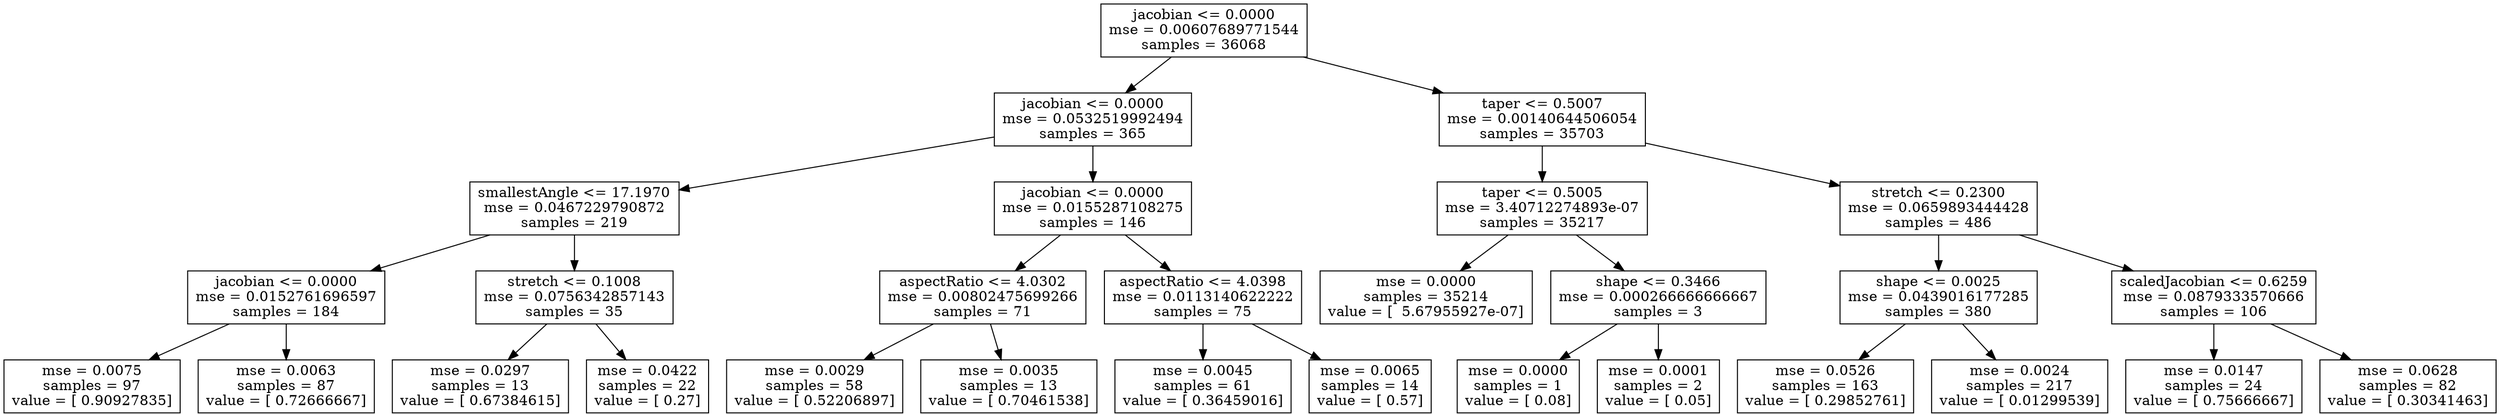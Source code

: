 digraph Tree {
0 [label="jacobian <= 0.0000\nmse = 0.00607689771544\nsamples = 36068", shape="box"] ;
1 [label="jacobian <= 0.0000\nmse = 0.0532519992494\nsamples = 365", shape="box"] ;
0 -> 1 ;
2 [label="smallestAngle <= 17.1970\nmse = 0.0467229790872\nsamples = 219", shape="box"] ;
1 -> 2 ;
3 [label="jacobian <= 0.0000\nmse = 0.0152761696597\nsamples = 184", shape="box"] ;
2 -> 3 ;
4 [label="mse = 0.0075\nsamples = 97\nvalue = [ 0.90927835]", shape="box"] ;
3 -> 4 ;
5 [label="mse = 0.0063\nsamples = 87\nvalue = [ 0.72666667]", shape="box"] ;
3 -> 5 ;
6 [label="stretch <= 0.1008\nmse = 0.0756342857143\nsamples = 35", shape="box"] ;
2 -> 6 ;
7 [label="mse = 0.0297\nsamples = 13\nvalue = [ 0.67384615]", shape="box"] ;
6 -> 7 ;
8 [label="mse = 0.0422\nsamples = 22\nvalue = [ 0.27]", shape="box"] ;
6 -> 8 ;
9 [label="jacobian <= 0.0000\nmse = 0.0155287108275\nsamples = 146", shape="box"] ;
1 -> 9 ;
10 [label="aspectRatio <= 4.0302\nmse = 0.00802475699266\nsamples = 71", shape="box"] ;
9 -> 10 ;
11 [label="mse = 0.0029\nsamples = 58\nvalue = [ 0.52206897]", shape="box"] ;
10 -> 11 ;
12 [label="mse = 0.0035\nsamples = 13\nvalue = [ 0.70461538]", shape="box"] ;
10 -> 12 ;
13 [label="aspectRatio <= 4.0398\nmse = 0.0113140622222\nsamples = 75", shape="box"] ;
9 -> 13 ;
14 [label="mse = 0.0045\nsamples = 61\nvalue = [ 0.36459016]", shape="box"] ;
13 -> 14 ;
15 [label="mse = 0.0065\nsamples = 14\nvalue = [ 0.57]", shape="box"] ;
13 -> 15 ;
16 [label="taper <= 0.5007\nmse = 0.00140644506054\nsamples = 35703", shape="box"] ;
0 -> 16 ;
17 [label="taper <= 0.5005\nmse = 3.40712274893e-07\nsamples = 35217", shape="box"] ;
16 -> 17 ;
18 [label="mse = 0.0000\nsamples = 35214\nvalue = [  5.67955927e-07]", shape="box"] ;
17 -> 18 ;
19 [label="shape <= 0.3466\nmse = 0.000266666666667\nsamples = 3", shape="box"] ;
17 -> 19 ;
20 [label="mse = 0.0000\nsamples = 1\nvalue = [ 0.08]", shape="box"] ;
19 -> 20 ;
21 [label="mse = 0.0001\nsamples = 2\nvalue = [ 0.05]", shape="box"] ;
19 -> 21 ;
22 [label="stretch <= 0.2300\nmse = 0.0659893444428\nsamples = 486", shape="box"] ;
16 -> 22 ;
23 [label="shape <= 0.0025\nmse = 0.0439016177285\nsamples = 380", shape="box"] ;
22 -> 23 ;
24 [label="mse = 0.0526\nsamples = 163\nvalue = [ 0.29852761]", shape="box"] ;
23 -> 24 ;
25 [label="mse = 0.0024\nsamples = 217\nvalue = [ 0.01299539]", shape="box"] ;
23 -> 25 ;
26 [label="scaledJacobian <= 0.6259\nmse = 0.0879333570666\nsamples = 106", shape="box"] ;
22 -> 26 ;
27 [label="mse = 0.0147\nsamples = 24\nvalue = [ 0.75666667]", shape="box"] ;
26 -> 27 ;
28 [label="mse = 0.0628\nsamples = 82\nvalue = [ 0.30341463]", shape="box"] ;
26 -> 28 ;
}